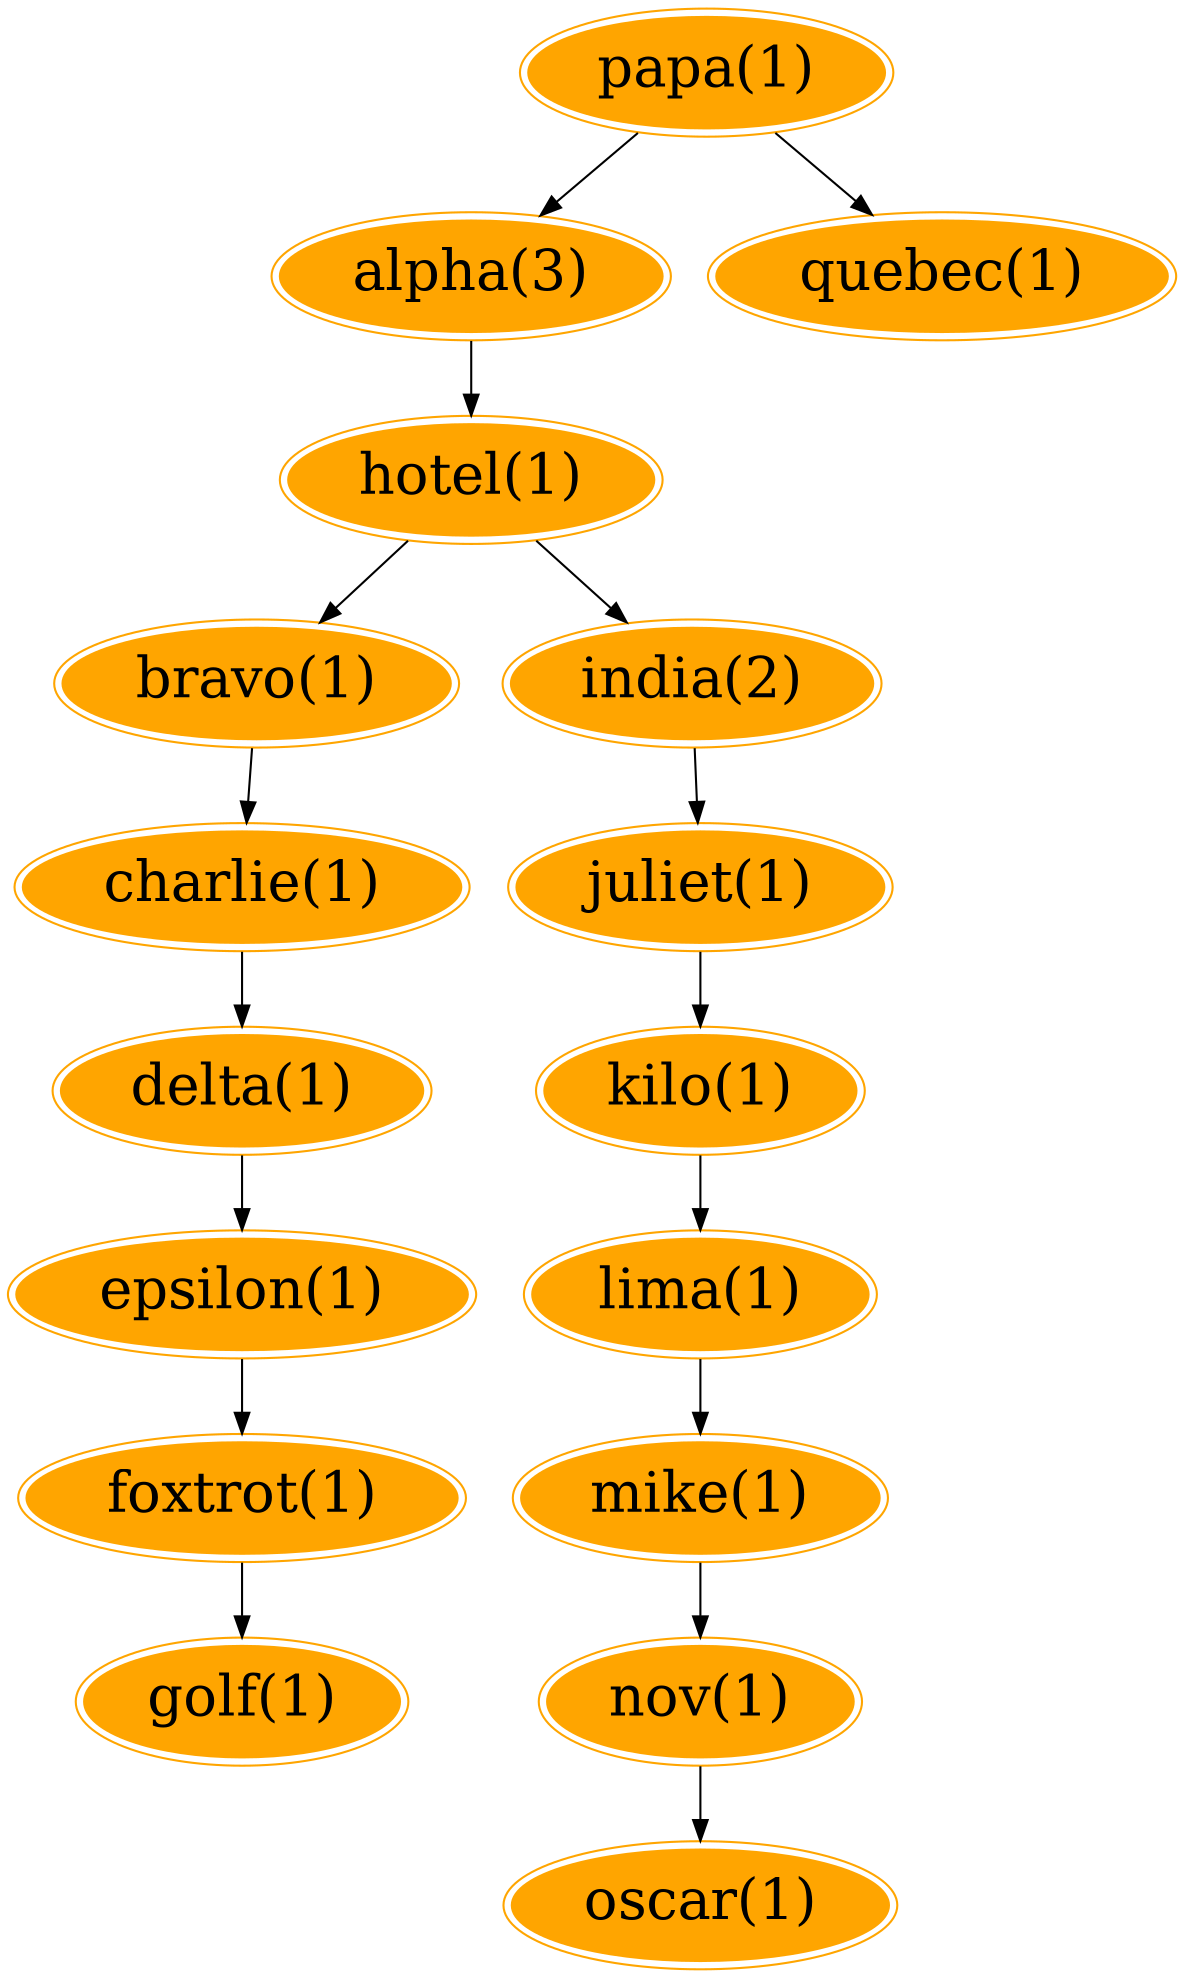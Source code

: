 digraph G {
papa[color = orange, fontsize=27 peripheries=2, style = filled, label="papa(1)"];
papa -> alpha
alpha[color = orange, fontsize=27 peripheries=2, style = filled, label="alpha(3)"];
alpha -> hotel
hotel[color = orange, fontsize=27 peripheries=2, style = filled, label="hotel(1)"];
hotel -> bravo
bravo[color = orange, fontsize=27 peripheries=2, style = filled, label="bravo(1)"];
bravo -> charlie
charlie[color = orange, fontsize=27 peripheries=2, style = filled, label="charlie(1)"];
charlie -> delta
delta[color = orange, fontsize=27 peripheries=2, style = filled, label="delta(1)"];
delta -> epsilon
epsilon[color = orange, fontsize=27 peripheries=2, style = filled, label="epsilon(1)"];
epsilon -> foxtrot
foxtrot[color = orange, fontsize=27 peripheries=2, style = filled, label="foxtrot(1)"];
foxtrot -> golf
golf[color = orange, fontsize=27 peripheries=2, style = filled, label="golf(1)"];
hotel -> india
india[color = orange, fontsize=27 peripheries=2, style = filled, label="india(2)"];
india -> juliet
juliet[color = orange, fontsize=27 peripheries=2, style = filled, label="juliet(1)"];
juliet -> kilo
kilo[color = orange, fontsize=27 peripheries=2, style = filled, label="kilo(1)"];
kilo -> lima
lima[color = orange, fontsize=27 peripheries=2, style = filled, label="lima(1)"];
lima -> mike
mike[color = orange, fontsize=27 peripheries=2, style = filled, label="mike(1)"];
mike -> nov
nov[color = orange, fontsize=27 peripheries=2, style = filled, label="nov(1)"];
nov -> oscar
oscar[color = orange, fontsize=27 peripheries=2, style = filled, label="oscar(1)"];
papa -> quebec
quebec[color = orange, fontsize=27 peripheries=2, style = filled, label="quebec(1)"];
}